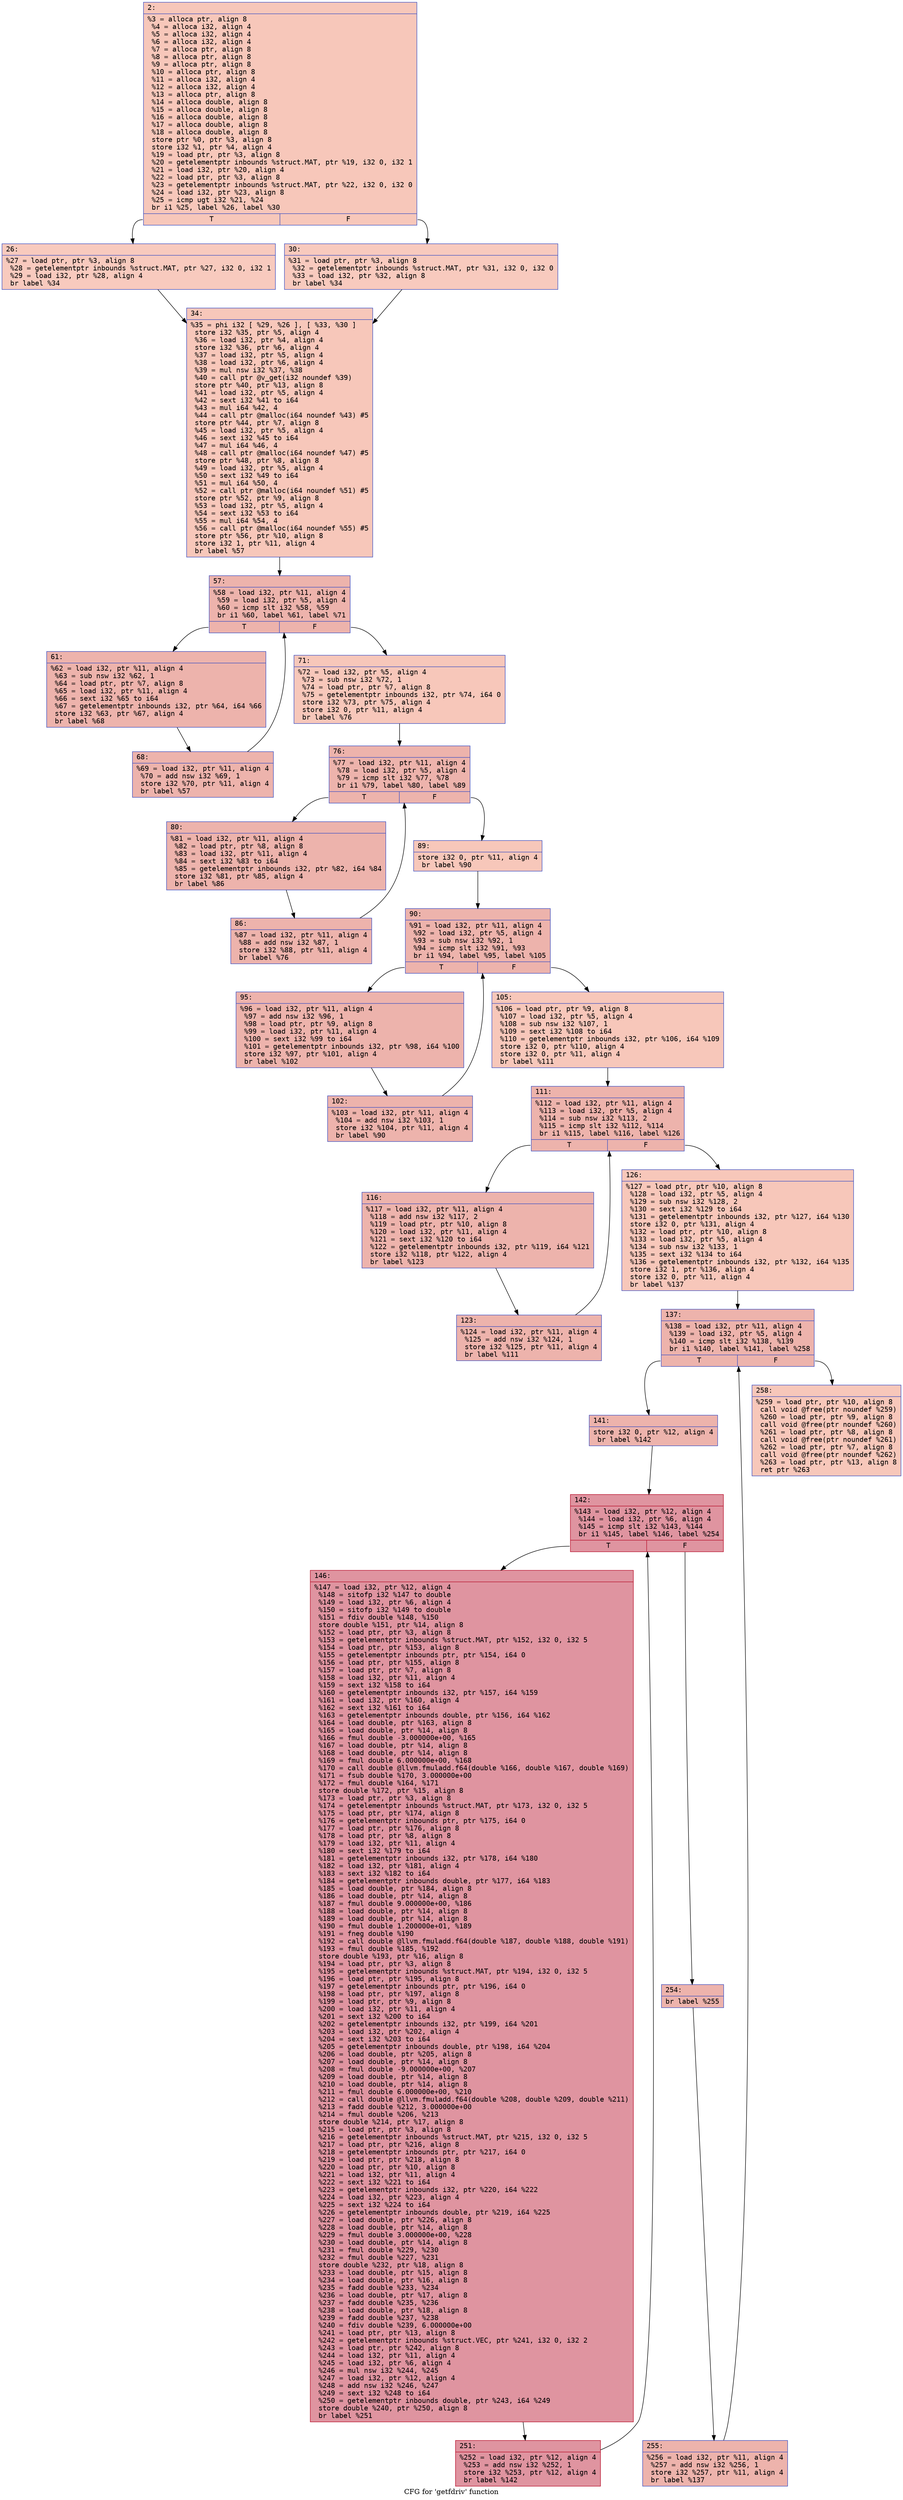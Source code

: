 digraph "CFG for 'getfdriv' function" {
	label="CFG for 'getfdriv' function";

	Node0x600002c15cc0 [shape=record,color="#3d50c3ff", style=filled, fillcolor="#ec7f6370" fontname="Courier",label="{2:\l|  %3 = alloca ptr, align 8\l  %4 = alloca i32, align 4\l  %5 = alloca i32, align 4\l  %6 = alloca i32, align 4\l  %7 = alloca ptr, align 8\l  %8 = alloca ptr, align 8\l  %9 = alloca ptr, align 8\l  %10 = alloca ptr, align 8\l  %11 = alloca i32, align 4\l  %12 = alloca i32, align 4\l  %13 = alloca ptr, align 8\l  %14 = alloca double, align 8\l  %15 = alloca double, align 8\l  %16 = alloca double, align 8\l  %17 = alloca double, align 8\l  %18 = alloca double, align 8\l  store ptr %0, ptr %3, align 8\l  store i32 %1, ptr %4, align 4\l  %19 = load ptr, ptr %3, align 8\l  %20 = getelementptr inbounds %struct.MAT, ptr %19, i32 0, i32 1\l  %21 = load i32, ptr %20, align 4\l  %22 = load ptr, ptr %3, align 8\l  %23 = getelementptr inbounds %struct.MAT, ptr %22, i32 0, i32 0\l  %24 = load i32, ptr %23, align 8\l  %25 = icmp ugt i32 %21, %24\l  br i1 %25, label %26, label %30\l|{<s0>T|<s1>F}}"];
	Node0x600002c15cc0:s0 -> Node0x600002c15d10[tooltip="2 -> 26\nProbability 50.00%" ];
	Node0x600002c15cc0:s1 -> Node0x600002c15d60[tooltip="2 -> 30\nProbability 50.00%" ];
	Node0x600002c15d10 [shape=record,color="#3d50c3ff", style=filled, fillcolor="#ef886b70" fontname="Courier",label="{26:\l|  %27 = load ptr, ptr %3, align 8\l  %28 = getelementptr inbounds %struct.MAT, ptr %27, i32 0, i32 1\l  %29 = load i32, ptr %28, align 4\l  br label %34\l}"];
	Node0x600002c15d10 -> Node0x600002c15db0[tooltip="26 -> 34\nProbability 100.00%" ];
	Node0x600002c15d60 [shape=record,color="#3d50c3ff", style=filled, fillcolor="#ef886b70" fontname="Courier",label="{30:\l|  %31 = load ptr, ptr %3, align 8\l  %32 = getelementptr inbounds %struct.MAT, ptr %31, i32 0, i32 0\l  %33 = load i32, ptr %32, align 8\l  br label %34\l}"];
	Node0x600002c15d60 -> Node0x600002c15db0[tooltip="30 -> 34\nProbability 100.00%" ];
	Node0x600002c15db0 [shape=record,color="#3d50c3ff", style=filled, fillcolor="#ec7f6370" fontname="Courier",label="{34:\l|  %35 = phi i32 [ %29, %26 ], [ %33, %30 ]\l  store i32 %35, ptr %5, align 4\l  %36 = load i32, ptr %4, align 4\l  store i32 %36, ptr %6, align 4\l  %37 = load i32, ptr %5, align 4\l  %38 = load i32, ptr %6, align 4\l  %39 = mul nsw i32 %37, %38\l  %40 = call ptr @v_get(i32 noundef %39)\l  store ptr %40, ptr %13, align 8\l  %41 = load i32, ptr %5, align 4\l  %42 = sext i32 %41 to i64\l  %43 = mul i64 %42, 4\l  %44 = call ptr @malloc(i64 noundef %43) #5\l  store ptr %44, ptr %7, align 8\l  %45 = load i32, ptr %5, align 4\l  %46 = sext i32 %45 to i64\l  %47 = mul i64 %46, 4\l  %48 = call ptr @malloc(i64 noundef %47) #5\l  store ptr %48, ptr %8, align 8\l  %49 = load i32, ptr %5, align 4\l  %50 = sext i32 %49 to i64\l  %51 = mul i64 %50, 4\l  %52 = call ptr @malloc(i64 noundef %51) #5\l  store ptr %52, ptr %9, align 8\l  %53 = load i32, ptr %5, align 4\l  %54 = sext i32 %53 to i64\l  %55 = mul i64 %54, 4\l  %56 = call ptr @malloc(i64 noundef %55) #5\l  store ptr %56, ptr %10, align 8\l  store i32 1, ptr %11, align 4\l  br label %57\l}"];
	Node0x600002c15db0 -> Node0x600002c15e00[tooltip="34 -> 57\nProbability 100.00%" ];
	Node0x600002c15e00 [shape=record,color="#3d50c3ff", style=filled, fillcolor="#d6524470" fontname="Courier",label="{57:\l|  %58 = load i32, ptr %11, align 4\l  %59 = load i32, ptr %5, align 4\l  %60 = icmp slt i32 %58, %59\l  br i1 %60, label %61, label %71\l|{<s0>T|<s1>F}}"];
	Node0x600002c15e00:s0 -> Node0x600002c15e50[tooltip="57 -> 61\nProbability 96.88%" ];
	Node0x600002c15e00:s1 -> Node0x600002c15ef0[tooltip="57 -> 71\nProbability 3.12%" ];
	Node0x600002c15e50 [shape=record,color="#3d50c3ff", style=filled, fillcolor="#d6524470" fontname="Courier",label="{61:\l|  %62 = load i32, ptr %11, align 4\l  %63 = sub nsw i32 %62, 1\l  %64 = load ptr, ptr %7, align 8\l  %65 = load i32, ptr %11, align 4\l  %66 = sext i32 %65 to i64\l  %67 = getelementptr inbounds i32, ptr %64, i64 %66\l  store i32 %63, ptr %67, align 4\l  br label %68\l}"];
	Node0x600002c15e50 -> Node0x600002c15ea0[tooltip="61 -> 68\nProbability 100.00%" ];
	Node0x600002c15ea0 [shape=record,color="#3d50c3ff", style=filled, fillcolor="#d6524470" fontname="Courier",label="{68:\l|  %69 = load i32, ptr %11, align 4\l  %70 = add nsw i32 %69, 1\l  store i32 %70, ptr %11, align 4\l  br label %57\l}"];
	Node0x600002c15ea0 -> Node0x600002c15e00[tooltip="68 -> 57\nProbability 100.00%" ];
	Node0x600002c15ef0 [shape=record,color="#3d50c3ff", style=filled, fillcolor="#ec7f6370" fontname="Courier",label="{71:\l|  %72 = load i32, ptr %5, align 4\l  %73 = sub nsw i32 %72, 1\l  %74 = load ptr, ptr %7, align 8\l  %75 = getelementptr inbounds i32, ptr %74, i64 0\l  store i32 %73, ptr %75, align 4\l  store i32 0, ptr %11, align 4\l  br label %76\l}"];
	Node0x600002c15ef0 -> Node0x600002c15f40[tooltip="71 -> 76\nProbability 100.00%" ];
	Node0x600002c15f40 [shape=record,color="#3d50c3ff", style=filled, fillcolor="#d6524470" fontname="Courier",label="{76:\l|  %77 = load i32, ptr %11, align 4\l  %78 = load i32, ptr %5, align 4\l  %79 = icmp slt i32 %77, %78\l  br i1 %79, label %80, label %89\l|{<s0>T|<s1>F}}"];
	Node0x600002c15f40:s0 -> Node0x600002c15f90[tooltip="76 -> 80\nProbability 96.88%" ];
	Node0x600002c15f40:s1 -> Node0x600002c16030[tooltip="76 -> 89\nProbability 3.12%" ];
	Node0x600002c15f90 [shape=record,color="#3d50c3ff", style=filled, fillcolor="#d6524470" fontname="Courier",label="{80:\l|  %81 = load i32, ptr %11, align 4\l  %82 = load ptr, ptr %8, align 8\l  %83 = load i32, ptr %11, align 4\l  %84 = sext i32 %83 to i64\l  %85 = getelementptr inbounds i32, ptr %82, i64 %84\l  store i32 %81, ptr %85, align 4\l  br label %86\l}"];
	Node0x600002c15f90 -> Node0x600002c15fe0[tooltip="80 -> 86\nProbability 100.00%" ];
	Node0x600002c15fe0 [shape=record,color="#3d50c3ff", style=filled, fillcolor="#d6524470" fontname="Courier",label="{86:\l|  %87 = load i32, ptr %11, align 4\l  %88 = add nsw i32 %87, 1\l  store i32 %88, ptr %11, align 4\l  br label %76\l}"];
	Node0x600002c15fe0 -> Node0x600002c15f40[tooltip="86 -> 76\nProbability 100.00%" ];
	Node0x600002c16030 [shape=record,color="#3d50c3ff", style=filled, fillcolor="#ec7f6370" fontname="Courier",label="{89:\l|  store i32 0, ptr %11, align 4\l  br label %90\l}"];
	Node0x600002c16030 -> Node0x600002c16080[tooltip="89 -> 90\nProbability 100.00%" ];
	Node0x600002c16080 [shape=record,color="#3d50c3ff", style=filled, fillcolor="#d6524470" fontname="Courier",label="{90:\l|  %91 = load i32, ptr %11, align 4\l  %92 = load i32, ptr %5, align 4\l  %93 = sub nsw i32 %92, 1\l  %94 = icmp slt i32 %91, %93\l  br i1 %94, label %95, label %105\l|{<s0>T|<s1>F}}"];
	Node0x600002c16080:s0 -> Node0x600002c160d0[tooltip="90 -> 95\nProbability 96.88%" ];
	Node0x600002c16080:s1 -> Node0x600002c16170[tooltip="90 -> 105\nProbability 3.12%" ];
	Node0x600002c160d0 [shape=record,color="#3d50c3ff", style=filled, fillcolor="#d6524470" fontname="Courier",label="{95:\l|  %96 = load i32, ptr %11, align 4\l  %97 = add nsw i32 %96, 1\l  %98 = load ptr, ptr %9, align 8\l  %99 = load i32, ptr %11, align 4\l  %100 = sext i32 %99 to i64\l  %101 = getelementptr inbounds i32, ptr %98, i64 %100\l  store i32 %97, ptr %101, align 4\l  br label %102\l}"];
	Node0x600002c160d0 -> Node0x600002c16120[tooltip="95 -> 102\nProbability 100.00%" ];
	Node0x600002c16120 [shape=record,color="#3d50c3ff", style=filled, fillcolor="#d6524470" fontname="Courier",label="{102:\l|  %103 = load i32, ptr %11, align 4\l  %104 = add nsw i32 %103, 1\l  store i32 %104, ptr %11, align 4\l  br label %90\l}"];
	Node0x600002c16120 -> Node0x600002c16080[tooltip="102 -> 90\nProbability 100.00%" ];
	Node0x600002c16170 [shape=record,color="#3d50c3ff", style=filled, fillcolor="#ec7f6370" fontname="Courier",label="{105:\l|  %106 = load ptr, ptr %9, align 8\l  %107 = load i32, ptr %5, align 4\l  %108 = sub nsw i32 %107, 1\l  %109 = sext i32 %108 to i64\l  %110 = getelementptr inbounds i32, ptr %106, i64 %109\l  store i32 0, ptr %110, align 4\l  store i32 0, ptr %11, align 4\l  br label %111\l}"];
	Node0x600002c16170 -> Node0x600002c161c0[tooltip="105 -> 111\nProbability 100.00%" ];
	Node0x600002c161c0 [shape=record,color="#3d50c3ff", style=filled, fillcolor="#d6524470" fontname="Courier",label="{111:\l|  %112 = load i32, ptr %11, align 4\l  %113 = load i32, ptr %5, align 4\l  %114 = sub nsw i32 %113, 2\l  %115 = icmp slt i32 %112, %114\l  br i1 %115, label %116, label %126\l|{<s0>T|<s1>F}}"];
	Node0x600002c161c0:s0 -> Node0x600002c16210[tooltip="111 -> 116\nProbability 96.88%" ];
	Node0x600002c161c0:s1 -> Node0x600002c162b0[tooltip="111 -> 126\nProbability 3.12%" ];
	Node0x600002c16210 [shape=record,color="#3d50c3ff", style=filled, fillcolor="#d6524470" fontname="Courier",label="{116:\l|  %117 = load i32, ptr %11, align 4\l  %118 = add nsw i32 %117, 2\l  %119 = load ptr, ptr %10, align 8\l  %120 = load i32, ptr %11, align 4\l  %121 = sext i32 %120 to i64\l  %122 = getelementptr inbounds i32, ptr %119, i64 %121\l  store i32 %118, ptr %122, align 4\l  br label %123\l}"];
	Node0x600002c16210 -> Node0x600002c16260[tooltip="116 -> 123\nProbability 100.00%" ];
	Node0x600002c16260 [shape=record,color="#3d50c3ff", style=filled, fillcolor="#d6524470" fontname="Courier",label="{123:\l|  %124 = load i32, ptr %11, align 4\l  %125 = add nsw i32 %124, 1\l  store i32 %125, ptr %11, align 4\l  br label %111\l}"];
	Node0x600002c16260 -> Node0x600002c161c0[tooltip="123 -> 111\nProbability 100.00%" ];
	Node0x600002c162b0 [shape=record,color="#3d50c3ff", style=filled, fillcolor="#ec7f6370" fontname="Courier",label="{126:\l|  %127 = load ptr, ptr %10, align 8\l  %128 = load i32, ptr %5, align 4\l  %129 = sub nsw i32 %128, 2\l  %130 = sext i32 %129 to i64\l  %131 = getelementptr inbounds i32, ptr %127, i64 %130\l  store i32 0, ptr %131, align 4\l  %132 = load ptr, ptr %10, align 8\l  %133 = load i32, ptr %5, align 4\l  %134 = sub nsw i32 %133, 1\l  %135 = sext i32 %134 to i64\l  %136 = getelementptr inbounds i32, ptr %132, i64 %135\l  store i32 1, ptr %136, align 4\l  store i32 0, ptr %11, align 4\l  br label %137\l}"];
	Node0x600002c162b0 -> Node0x600002c16300[tooltip="126 -> 137\nProbability 100.00%" ];
	Node0x600002c16300 [shape=record,color="#3d50c3ff", style=filled, fillcolor="#d6524470" fontname="Courier",label="{137:\l|  %138 = load i32, ptr %11, align 4\l  %139 = load i32, ptr %5, align 4\l  %140 = icmp slt i32 %138, %139\l  br i1 %140, label %141, label %258\l|{<s0>T|<s1>F}}"];
	Node0x600002c16300:s0 -> Node0x600002c16350[tooltip="137 -> 141\nProbability 96.88%" ];
	Node0x600002c16300:s1 -> Node0x600002c16530[tooltip="137 -> 258\nProbability 3.12%" ];
	Node0x600002c16350 [shape=record,color="#3d50c3ff", style=filled, fillcolor="#d6524470" fontname="Courier",label="{141:\l|  store i32 0, ptr %12, align 4\l  br label %142\l}"];
	Node0x600002c16350 -> Node0x600002c163a0[tooltip="141 -> 142\nProbability 100.00%" ];
	Node0x600002c163a0 [shape=record,color="#b70d28ff", style=filled, fillcolor="#b70d2870" fontname="Courier",label="{142:\l|  %143 = load i32, ptr %12, align 4\l  %144 = load i32, ptr %6, align 4\l  %145 = icmp slt i32 %143, %144\l  br i1 %145, label %146, label %254\l|{<s0>T|<s1>F}}"];
	Node0x600002c163a0:s0 -> Node0x600002c163f0[tooltip="142 -> 146\nProbability 96.88%" ];
	Node0x600002c163a0:s1 -> Node0x600002c16490[tooltip="142 -> 254\nProbability 3.12%" ];
	Node0x600002c163f0 [shape=record,color="#b70d28ff", style=filled, fillcolor="#b70d2870" fontname="Courier",label="{146:\l|  %147 = load i32, ptr %12, align 4\l  %148 = sitofp i32 %147 to double\l  %149 = load i32, ptr %6, align 4\l  %150 = sitofp i32 %149 to double\l  %151 = fdiv double %148, %150\l  store double %151, ptr %14, align 8\l  %152 = load ptr, ptr %3, align 8\l  %153 = getelementptr inbounds %struct.MAT, ptr %152, i32 0, i32 5\l  %154 = load ptr, ptr %153, align 8\l  %155 = getelementptr inbounds ptr, ptr %154, i64 0\l  %156 = load ptr, ptr %155, align 8\l  %157 = load ptr, ptr %7, align 8\l  %158 = load i32, ptr %11, align 4\l  %159 = sext i32 %158 to i64\l  %160 = getelementptr inbounds i32, ptr %157, i64 %159\l  %161 = load i32, ptr %160, align 4\l  %162 = sext i32 %161 to i64\l  %163 = getelementptr inbounds double, ptr %156, i64 %162\l  %164 = load double, ptr %163, align 8\l  %165 = load double, ptr %14, align 8\l  %166 = fmul double -3.000000e+00, %165\l  %167 = load double, ptr %14, align 8\l  %168 = load double, ptr %14, align 8\l  %169 = fmul double 6.000000e+00, %168\l  %170 = call double @llvm.fmuladd.f64(double %166, double %167, double %169)\l  %171 = fsub double %170, 3.000000e+00\l  %172 = fmul double %164, %171\l  store double %172, ptr %15, align 8\l  %173 = load ptr, ptr %3, align 8\l  %174 = getelementptr inbounds %struct.MAT, ptr %173, i32 0, i32 5\l  %175 = load ptr, ptr %174, align 8\l  %176 = getelementptr inbounds ptr, ptr %175, i64 0\l  %177 = load ptr, ptr %176, align 8\l  %178 = load ptr, ptr %8, align 8\l  %179 = load i32, ptr %11, align 4\l  %180 = sext i32 %179 to i64\l  %181 = getelementptr inbounds i32, ptr %178, i64 %180\l  %182 = load i32, ptr %181, align 4\l  %183 = sext i32 %182 to i64\l  %184 = getelementptr inbounds double, ptr %177, i64 %183\l  %185 = load double, ptr %184, align 8\l  %186 = load double, ptr %14, align 8\l  %187 = fmul double 9.000000e+00, %186\l  %188 = load double, ptr %14, align 8\l  %189 = load double, ptr %14, align 8\l  %190 = fmul double 1.200000e+01, %189\l  %191 = fneg double %190\l  %192 = call double @llvm.fmuladd.f64(double %187, double %188, double %191)\l  %193 = fmul double %185, %192\l  store double %193, ptr %16, align 8\l  %194 = load ptr, ptr %3, align 8\l  %195 = getelementptr inbounds %struct.MAT, ptr %194, i32 0, i32 5\l  %196 = load ptr, ptr %195, align 8\l  %197 = getelementptr inbounds ptr, ptr %196, i64 0\l  %198 = load ptr, ptr %197, align 8\l  %199 = load ptr, ptr %9, align 8\l  %200 = load i32, ptr %11, align 4\l  %201 = sext i32 %200 to i64\l  %202 = getelementptr inbounds i32, ptr %199, i64 %201\l  %203 = load i32, ptr %202, align 4\l  %204 = sext i32 %203 to i64\l  %205 = getelementptr inbounds double, ptr %198, i64 %204\l  %206 = load double, ptr %205, align 8\l  %207 = load double, ptr %14, align 8\l  %208 = fmul double -9.000000e+00, %207\l  %209 = load double, ptr %14, align 8\l  %210 = load double, ptr %14, align 8\l  %211 = fmul double 6.000000e+00, %210\l  %212 = call double @llvm.fmuladd.f64(double %208, double %209, double %211)\l  %213 = fadd double %212, 3.000000e+00\l  %214 = fmul double %206, %213\l  store double %214, ptr %17, align 8\l  %215 = load ptr, ptr %3, align 8\l  %216 = getelementptr inbounds %struct.MAT, ptr %215, i32 0, i32 5\l  %217 = load ptr, ptr %216, align 8\l  %218 = getelementptr inbounds ptr, ptr %217, i64 0\l  %219 = load ptr, ptr %218, align 8\l  %220 = load ptr, ptr %10, align 8\l  %221 = load i32, ptr %11, align 4\l  %222 = sext i32 %221 to i64\l  %223 = getelementptr inbounds i32, ptr %220, i64 %222\l  %224 = load i32, ptr %223, align 4\l  %225 = sext i32 %224 to i64\l  %226 = getelementptr inbounds double, ptr %219, i64 %225\l  %227 = load double, ptr %226, align 8\l  %228 = load double, ptr %14, align 8\l  %229 = fmul double 3.000000e+00, %228\l  %230 = load double, ptr %14, align 8\l  %231 = fmul double %229, %230\l  %232 = fmul double %227, %231\l  store double %232, ptr %18, align 8\l  %233 = load double, ptr %15, align 8\l  %234 = load double, ptr %16, align 8\l  %235 = fadd double %233, %234\l  %236 = load double, ptr %17, align 8\l  %237 = fadd double %235, %236\l  %238 = load double, ptr %18, align 8\l  %239 = fadd double %237, %238\l  %240 = fdiv double %239, 6.000000e+00\l  %241 = load ptr, ptr %13, align 8\l  %242 = getelementptr inbounds %struct.VEC, ptr %241, i32 0, i32 2\l  %243 = load ptr, ptr %242, align 8\l  %244 = load i32, ptr %11, align 4\l  %245 = load i32, ptr %6, align 4\l  %246 = mul nsw i32 %244, %245\l  %247 = load i32, ptr %12, align 4\l  %248 = add nsw i32 %246, %247\l  %249 = sext i32 %248 to i64\l  %250 = getelementptr inbounds double, ptr %243, i64 %249\l  store double %240, ptr %250, align 8\l  br label %251\l}"];
	Node0x600002c163f0 -> Node0x600002c16440[tooltip="146 -> 251\nProbability 100.00%" ];
	Node0x600002c16440 [shape=record,color="#b70d28ff", style=filled, fillcolor="#b70d2870" fontname="Courier",label="{251:\l|  %252 = load i32, ptr %12, align 4\l  %253 = add nsw i32 %252, 1\l  store i32 %253, ptr %12, align 4\l  br label %142\l}"];
	Node0x600002c16440 -> Node0x600002c163a0[tooltip="251 -> 142\nProbability 100.00%" ];
	Node0x600002c16490 [shape=record,color="#3d50c3ff", style=filled, fillcolor="#d6524470" fontname="Courier",label="{254:\l|  br label %255\l}"];
	Node0x600002c16490 -> Node0x600002c164e0[tooltip="254 -> 255\nProbability 100.00%" ];
	Node0x600002c164e0 [shape=record,color="#3d50c3ff", style=filled, fillcolor="#d6524470" fontname="Courier",label="{255:\l|  %256 = load i32, ptr %11, align 4\l  %257 = add nsw i32 %256, 1\l  store i32 %257, ptr %11, align 4\l  br label %137\l}"];
	Node0x600002c164e0 -> Node0x600002c16300[tooltip="255 -> 137\nProbability 100.00%" ];
	Node0x600002c16530 [shape=record,color="#3d50c3ff", style=filled, fillcolor="#ec7f6370" fontname="Courier",label="{258:\l|  %259 = load ptr, ptr %10, align 8\l  call void @free(ptr noundef %259)\l  %260 = load ptr, ptr %9, align 8\l  call void @free(ptr noundef %260)\l  %261 = load ptr, ptr %8, align 8\l  call void @free(ptr noundef %261)\l  %262 = load ptr, ptr %7, align 8\l  call void @free(ptr noundef %262)\l  %263 = load ptr, ptr %13, align 8\l  ret ptr %263\l}"];
}
